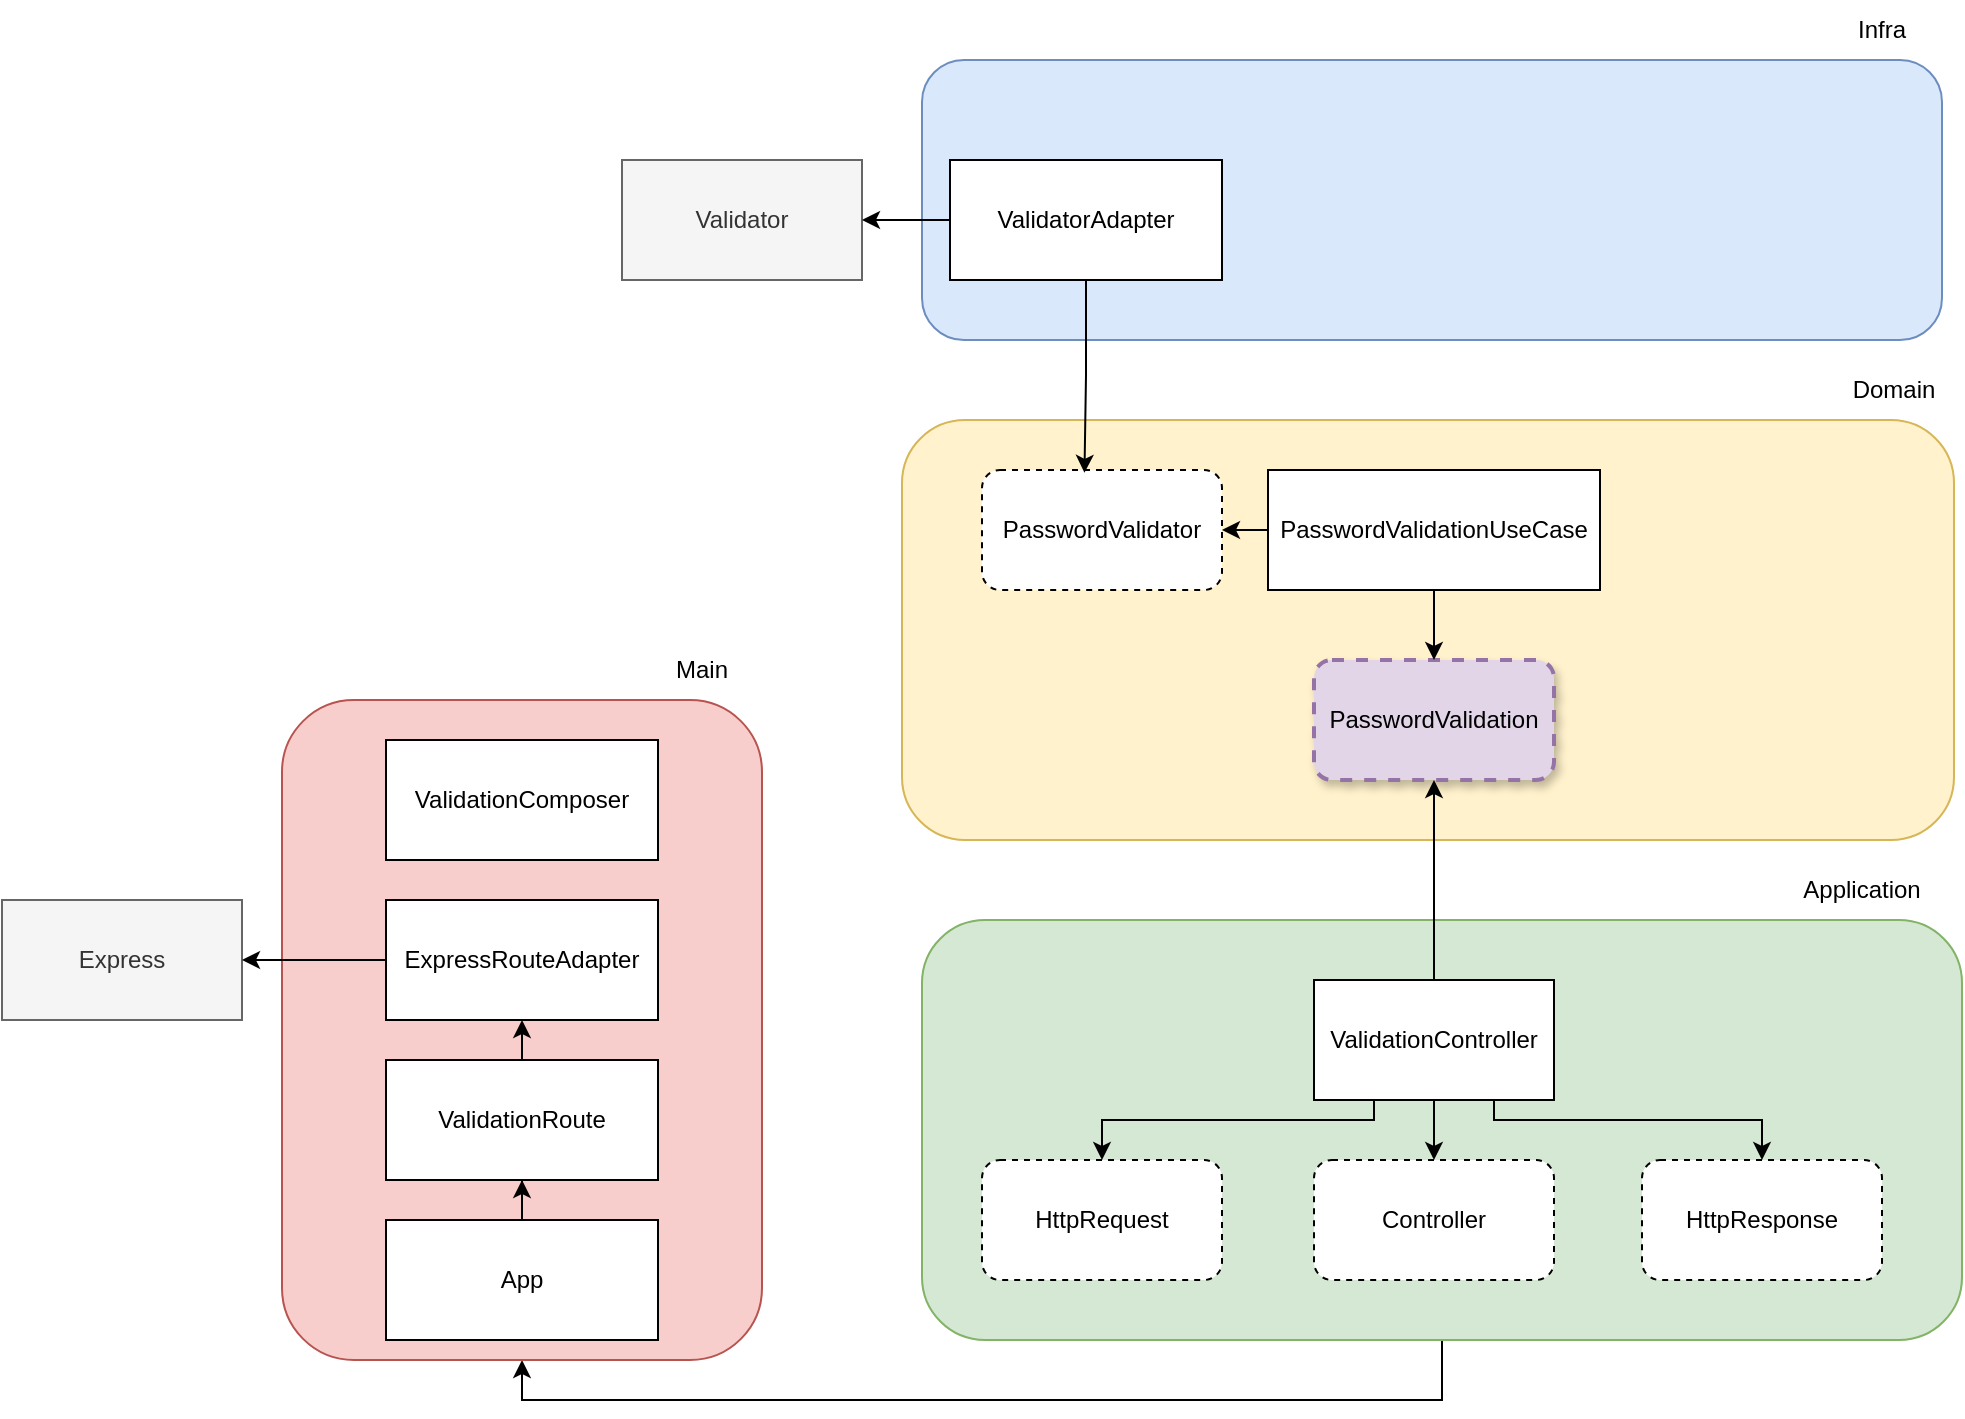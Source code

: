 <mxfile version="15.5.2" type="device"><diagram id="MokuyTeBocS2ZxghwvXf" name="Page-1"><mxGraphModel dx="2051" dy="704" grid="1" gridSize="10" guides="1" tooltips="1" connect="1" arrows="1" fold="1" page="1" pageScale="1" pageWidth="827" pageHeight="1169" math="0" shadow="0"><root><mxCell id="0"/><mxCell id="1" parent="0"/><mxCell id="QfdmJBG2TdTA7vHAtbZ9-20" value="" style="rounded=1;whiteSpace=wrap;html=1;fillColor=#dae8fc;strokeColor=#6c8ebf;" vertex="1" parent="1"><mxGeometry x="200" y="350" width="510" height="140" as="geometry"/></mxCell><mxCell id="QfdmJBG2TdTA7vHAtbZ9-21" value="Infra" style="text;html=1;strokeColor=none;fillColor=none;align=center;verticalAlign=middle;whiteSpace=wrap;rounded=0;" vertex="1" parent="1"><mxGeometry x="650" y="320" width="60" height="30" as="geometry"/></mxCell><mxCell id="QfdmJBG2TdTA7vHAtbZ9-42" style="edgeStyle=orthogonalEdgeStyle;rounded=0;orthogonalLoop=1;jettySize=auto;html=1;exitX=0.5;exitY=1;exitDx=0;exitDy=0;entryX=0.5;entryY=1;entryDx=0;entryDy=0;" edge="1" parent="1" source="QfdmJBG2TdTA7vHAtbZ9-11" target="QfdmJBG2TdTA7vHAtbZ9-34"><mxGeometry relative="1" as="geometry"><Array as="points"><mxPoint x="460" y="1020"/><mxPoint y="1020"/></Array></mxGeometry></mxCell><mxCell id="QfdmJBG2TdTA7vHAtbZ9-11" value="" style="rounded=1;whiteSpace=wrap;html=1;fillColor=#d5e8d4;strokeColor=#82b366;" vertex="1" parent="1"><mxGeometry x="200" y="780" width="520" height="210" as="geometry"/></mxCell><mxCell id="QfdmJBG2TdTA7vHAtbZ9-13" style="edgeStyle=orthogonalEdgeStyle;rounded=0;orthogonalLoop=1;jettySize=auto;html=1;exitX=0.5;exitY=1;exitDx=0;exitDy=0;" edge="1" parent="1" source="QfdmJBG2TdTA7vHAtbZ9-1" target="QfdmJBG2TdTA7vHAtbZ9-5"><mxGeometry relative="1" as="geometry"/></mxCell><mxCell id="QfdmJBG2TdTA7vHAtbZ9-14" style="edgeStyle=orthogonalEdgeStyle;rounded=0;orthogonalLoop=1;jettySize=auto;html=1;exitX=0.75;exitY=1;exitDx=0;exitDy=0;entryX=0.5;entryY=0;entryDx=0;entryDy=0;" edge="1" parent="1" source="QfdmJBG2TdTA7vHAtbZ9-1" target="QfdmJBG2TdTA7vHAtbZ9-10"><mxGeometry relative="1" as="geometry"><Array as="points"><mxPoint x="486" y="880"/><mxPoint x="620" y="880"/></Array></mxGeometry></mxCell><mxCell id="QfdmJBG2TdTA7vHAtbZ9-16" style="edgeStyle=orthogonalEdgeStyle;rounded=0;orthogonalLoop=1;jettySize=auto;html=1;exitX=0.25;exitY=1;exitDx=0;exitDy=0;" edge="1" parent="1" source="QfdmJBG2TdTA7vHAtbZ9-1" target="QfdmJBG2TdTA7vHAtbZ9-9"><mxGeometry relative="1" as="geometry"><Array as="points"><mxPoint x="426" y="880"/><mxPoint x="290" y="880"/></Array></mxGeometry></mxCell><mxCell id="QfdmJBG2TdTA7vHAtbZ9-1" value="ValidationController" style="rounded=0;whiteSpace=wrap;html=1;" vertex="1" parent="1"><mxGeometry x="396" y="810" width="120" height="60" as="geometry"/></mxCell><mxCell id="QfdmJBG2TdTA7vHAtbZ9-2" value="Express" style="rounded=0;whiteSpace=wrap;html=1;fillColor=#f5f5f5;fontColor=#333333;strokeColor=#666666;" vertex="1" parent="1"><mxGeometry x="-260" y="770" width="120" height="60" as="geometry"/></mxCell><mxCell id="QfdmJBG2TdTA7vHAtbZ9-3" value="Validator" style="rounded=0;whiteSpace=wrap;html=1;fillColor=#f5f5f5;fontColor=#333333;strokeColor=#666666;" vertex="1" parent="1"><mxGeometry x="50" y="400" width="120" height="60" as="geometry"/></mxCell><mxCell id="QfdmJBG2TdTA7vHAtbZ9-5" value="Controller" style="rounded=1;whiteSpace=wrap;html=1;dashed=1;" vertex="1" parent="1"><mxGeometry x="396" y="900" width="120" height="60" as="geometry"/></mxCell><mxCell id="QfdmJBG2TdTA7vHAtbZ9-19" style="edgeStyle=orthogonalEdgeStyle;rounded=0;orthogonalLoop=1;jettySize=auto;html=1;exitX=0;exitY=0.5;exitDx=0;exitDy=0;entryX=1;entryY=0.5;entryDx=0;entryDy=0;" edge="1" parent="1" source="QfdmJBG2TdTA7vHAtbZ9-7" target="QfdmJBG2TdTA7vHAtbZ9-3"><mxGeometry relative="1" as="geometry"/></mxCell><mxCell id="QfdmJBG2TdTA7vHAtbZ9-7" value="ValidatorAdapter" style="rounded=0;whiteSpace=wrap;html=1;" vertex="1" parent="1"><mxGeometry x="214" y="400" width="136" height="60" as="geometry"/></mxCell><mxCell id="QfdmJBG2TdTA7vHAtbZ9-9" value="HttpRequest" style="rounded=1;whiteSpace=wrap;html=1;dashed=1;" vertex="1" parent="1"><mxGeometry x="230" y="900" width="120" height="60" as="geometry"/></mxCell><mxCell id="QfdmJBG2TdTA7vHAtbZ9-10" value="HttpResponse" style="rounded=1;whiteSpace=wrap;html=1;dashed=1;" vertex="1" parent="1"><mxGeometry x="560" y="900" width="120" height="60" as="geometry"/></mxCell><mxCell id="QfdmJBG2TdTA7vHAtbZ9-12" value="Application" style="text;html=1;strokeColor=none;fillColor=none;align=center;verticalAlign=middle;whiteSpace=wrap;rounded=0;" vertex="1" parent="1"><mxGeometry x="640" y="750" width="60" height="30" as="geometry"/></mxCell><mxCell id="QfdmJBG2TdTA7vHAtbZ9-25" value="" style="rounded=1;whiteSpace=wrap;html=1;fillColor=#fff2cc;strokeColor=#d6b656;" vertex="1" parent="1"><mxGeometry x="190" y="530" width="526" height="210" as="geometry"/></mxCell><mxCell id="QfdmJBG2TdTA7vHAtbZ9-26" value="Domain" style="text;html=1;strokeColor=none;fillColor=none;align=center;verticalAlign=middle;whiteSpace=wrap;rounded=0;" vertex="1" parent="1"><mxGeometry x="656" y="500" width="60" height="30" as="geometry"/></mxCell><mxCell id="QfdmJBG2TdTA7vHAtbZ9-27" value="PasswordValidation" style="rounded=1;whiteSpace=wrap;html=1;dashed=1;shadow=1;strokeWidth=2;perimeterSpacing=0;glass=0;fillColor=#e1d5e7;strokeColor=#9673a6;" vertex="1" parent="1"><mxGeometry x="396" y="650" width="120" height="60" as="geometry"/></mxCell><mxCell id="QfdmJBG2TdTA7vHAtbZ9-31" style="edgeStyle=orthogonalEdgeStyle;rounded=0;orthogonalLoop=1;jettySize=auto;html=1;entryX=0.5;entryY=0;entryDx=0;entryDy=0;" edge="1" parent="1" source="QfdmJBG2TdTA7vHAtbZ9-29" target="QfdmJBG2TdTA7vHAtbZ9-27"><mxGeometry relative="1" as="geometry"/></mxCell><mxCell id="QfdmJBG2TdTA7vHAtbZ9-33" style="edgeStyle=orthogonalEdgeStyle;rounded=0;orthogonalLoop=1;jettySize=auto;html=1;exitX=0;exitY=0.5;exitDx=0;exitDy=0;entryX=1;entryY=0.5;entryDx=0;entryDy=0;" edge="1" parent="1" source="QfdmJBG2TdTA7vHAtbZ9-29" target="QfdmJBG2TdTA7vHAtbZ9-6"><mxGeometry relative="1" as="geometry"/></mxCell><mxCell id="QfdmJBG2TdTA7vHAtbZ9-29" value="PasswordValidationUseCase" style="rounded=0;whiteSpace=wrap;html=1;" vertex="1" parent="1"><mxGeometry x="373" y="555" width="166" height="60" as="geometry"/></mxCell><mxCell id="QfdmJBG2TdTA7vHAtbZ9-6" value="PasswordValidator" style="rounded=1;whiteSpace=wrap;html=1;dashed=1;" vertex="1" parent="1"><mxGeometry x="230" y="555" width="120" height="60" as="geometry"/></mxCell><mxCell id="QfdmJBG2TdTA7vHAtbZ9-18" style="edgeStyle=orthogonalEdgeStyle;rounded=0;orthogonalLoop=1;jettySize=auto;html=1;exitX=0.5;exitY=1;exitDx=0;exitDy=0;entryX=0.427;entryY=0.023;entryDx=0;entryDy=0;entryPerimeter=0;" edge="1" parent="1" source="QfdmJBG2TdTA7vHAtbZ9-7" target="QfdmJBG2TdTA7vHAtbZ9-6"><mxGeometry relative="1" as="geometry"/></mxCell><mxCell id="QfdmJBG2TdTA7vHAtbZ9-30" style="edgeStyle=orthogonalEdgeStyle;rounded=0;orthogonalLoop=1;jettySize=auto;html=1;" edge="1" parent="1" source="QfdmJBG2TdTA7vHAtbZ9-1" target="QfdmJBG2TdTA7vHAtbZ9-27"><mxGeometry relative="1" as="geometry"/></mxCell><mxCell id="QfdmJBG2TdTA7vHAtbZ9-34" value="" style="rounded=1;whiteSpace=wrap;html=1;fillColor=#f8cecc;strokeColor=#b85450;" vertex="1" parent="1"><mxGeometry x="-120" y="670" width="240" height="330" as="geometry"/></mxCell><mxCell id="QfdmJBG2TdTA7vHAtbZ9-35" value="Main" style="text;html=1;strokeColor=none;fillColor=none;align=center;verticalAlign=middle;whiteSpace=wrap;rounded=0;" vertex="1" parent="1"><mxGeometry x="60" y="640" width="60" height="30" as="geometry"/></mxCell><mxCell id="QfdmJBG2TdTA7vHAtbZ9-40" style="edgeStyle=orthogonalEdgeStyle;rounded=0;orthogonalLoop=1;jettySize=auto;html=1;exitX=0.5;exitY=0;exitDx=0;exitDy=0;entryX=0.5;entryY=1;entryDx=0;entryDy=0;" edge="1" parent="1" source="QfdmJBG2TdTA7vHAtbZ9-4" target="QfdmJBG2TdTA7vHAtbZ9-38"><mxGeometry relative="1" as="geometry"/></mxCell><mxCell id="QfdmJBG2TdTA7vHAtbZ9-4" value="ValidationRoute" style="rounded=0;whiteSpace=wrap;html=1;" vertex="1" parent="1"><mxGeometry x="-68" y="850" width="136" height="60" as="geometry"/></mxCell><mxCell id="QfdmJBG2TdTA7vHAtbZ9-37" value="" style="edgeStyle=orthogonalEdgeStyle;rounded=0;orthogonalLoop=1;jettySize=auto;html=1;" edge="1" parent="1" source="QfdmJBG2TdTA7vHAtbZ9-36" target="QfdmJBG2TdTA7vHAtbZ9-4"><mxGeometry relative="1" as="geometry"/></mxCell><mxCell id="QfdmJBG2TdTA7vHAtbZ9-36" value="App" style="rounded=0;whiteSpace=wrap;html=1;" vertex="1" parent="1"><mxGeometry x="-68" y="930" width="136" height="60" as="geometry"/></mxCell><mxCell id="QfdmJBG2TdTA7vHAtbZ9-41" style="edgeStyle=orthogonalEdgeStyle;rounded=0;orthogonalLoop=1;jettySize=auto;html=1;exitX=0;exitY=0.5;exitDx=0;exitDy=0;entryX=1;entryY=0.5;entryDx=0;entryDy=0;" edge="1" parent="1" source="QfdmJBG2TdTA7vHAtbZ9-38" target="QfdmJBG2TdTA7vHAtbZ9-2"><mxGeometry relative="1" as="geometry"/></mxCell><mxCell id="QfdmJBG2TdTA7vHAtbZ9-38" value="ExpressRouteAdapter" style="rounded=0;whiteSpace=wrap;html=1;" vertex="1" parent="1"><mxGeometry x="-68" y="770" width="136" height="60" as="geometry"/></mxCell><mxCell id="QfdmJBG2TdTA7vHAtbZ9-39" value="ValidationComposer" style="rounded=0;whiteSpace=wrap;html=1;" vertex="1" parent="1"><mxGeometry x="-68" y="690" width="136" height="60" as="geometry"/></mxCell></root></mxGraphModel></diagram></mxfile>